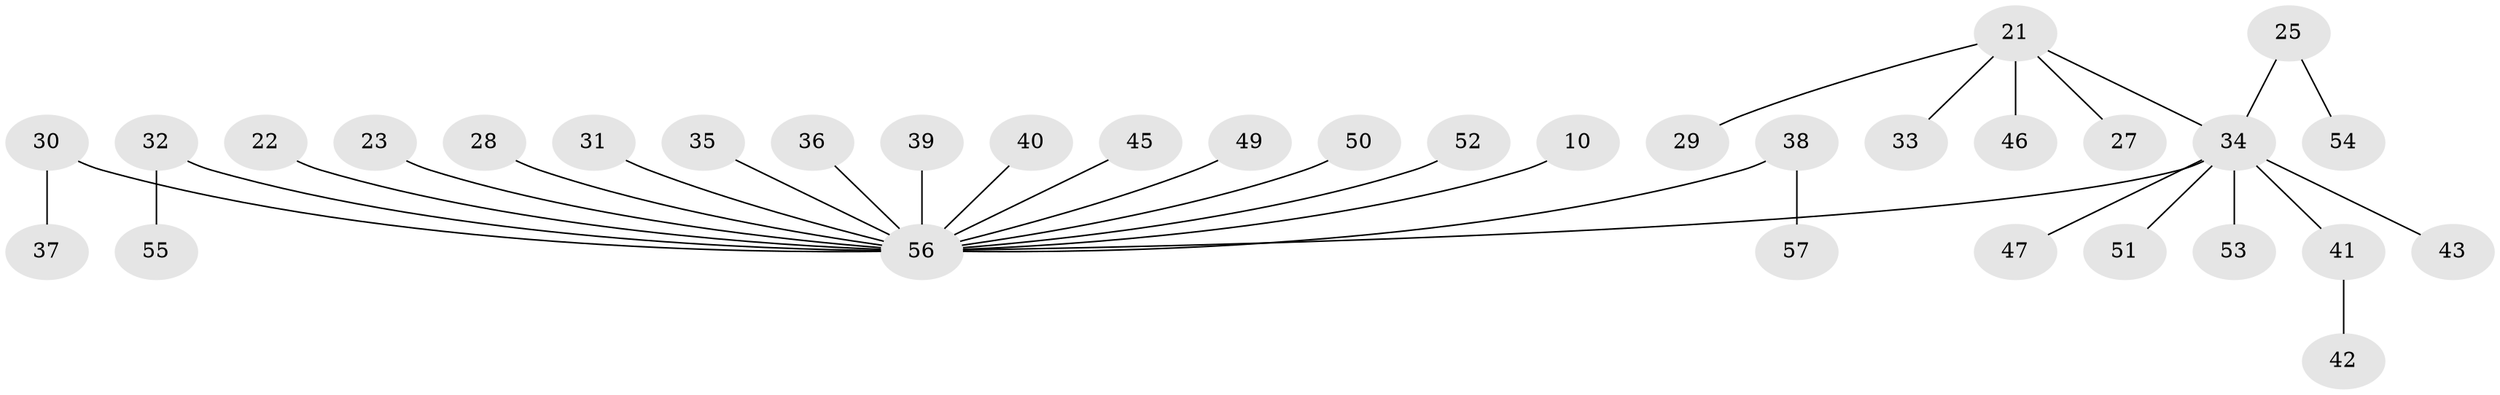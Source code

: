 // original degree distribution, {6: 0.017543859649122806, 2: 0.22807017543859648, 7: 0.017543859649122806, 1: 0.543859649122807, 5: 0.05263157894736842, 3: 0.08771929824561403, 4: 0.05263157894736842}
// Generated by graph-tools (version 1.1) at 2025/57/03/04/25 21:57:00]
// undirected, 34 vertices, 33 edges
graph export_dot {
graph [start="1"]
  node [color=gray90,style=filled];
  10;
  21;
  22;
  23;
  25;
  27;
  28;
  29;
  30;
  31;
  32;
  33;
  34 [super="+18+24"];
  35;
  36;
  37;
  38;
  39;
  40;
  41;
  42;
  43;
  45;
  46;
  47;
  49;
  50;
  51;
  52;
  53;
  54;
  55;
  56 [super="+9+16+20+17+48+44"];
  57;
  10 -- 56;
  21 -- 27;
  21 -- 29;
  21 -- 33;
  21 -- 46;
  21 -- 34;
  22 -- 56;
  23 -- 56;
  25 -- 54;
  25 -- 34;
  28 -- 56;
  30 -- 37;
  30 -- 56;
  31 -- 56;
  32 -- 55;
  32 -- 56;
  34 -- 47;
  34 -- 53;
  34 -- 41;
  34 -- 43;
  34 -- 51;
  34 -- 56;
  35 -- 56;
  36 -- 56;
  38 -- 57;
  38 -- 56;
  39 -- 56;
  40 -- 56;
  41 -- 42;
  45 -- 56;
  49 -- 56;
  50 -- 56;
  52 -- 56;
}
